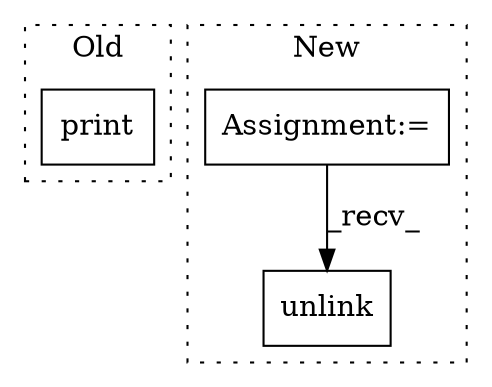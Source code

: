 digraph G {
subgraph cluster0 {
1 [label="print" a="32" s="2960,3000" l="6,1" shape="box"];
label = "Old";
style="dotted";
}
subgraph cluster1 {
2 [label="unlink" a="32" s="1843,1854" l="7,1" shape="box"];
3 [label="Assignment:=" a="7" s="1777" l="1" shape="box"];
label = "New";
style="dotted";
}
3 -> 2 [label="_recv_"];
}